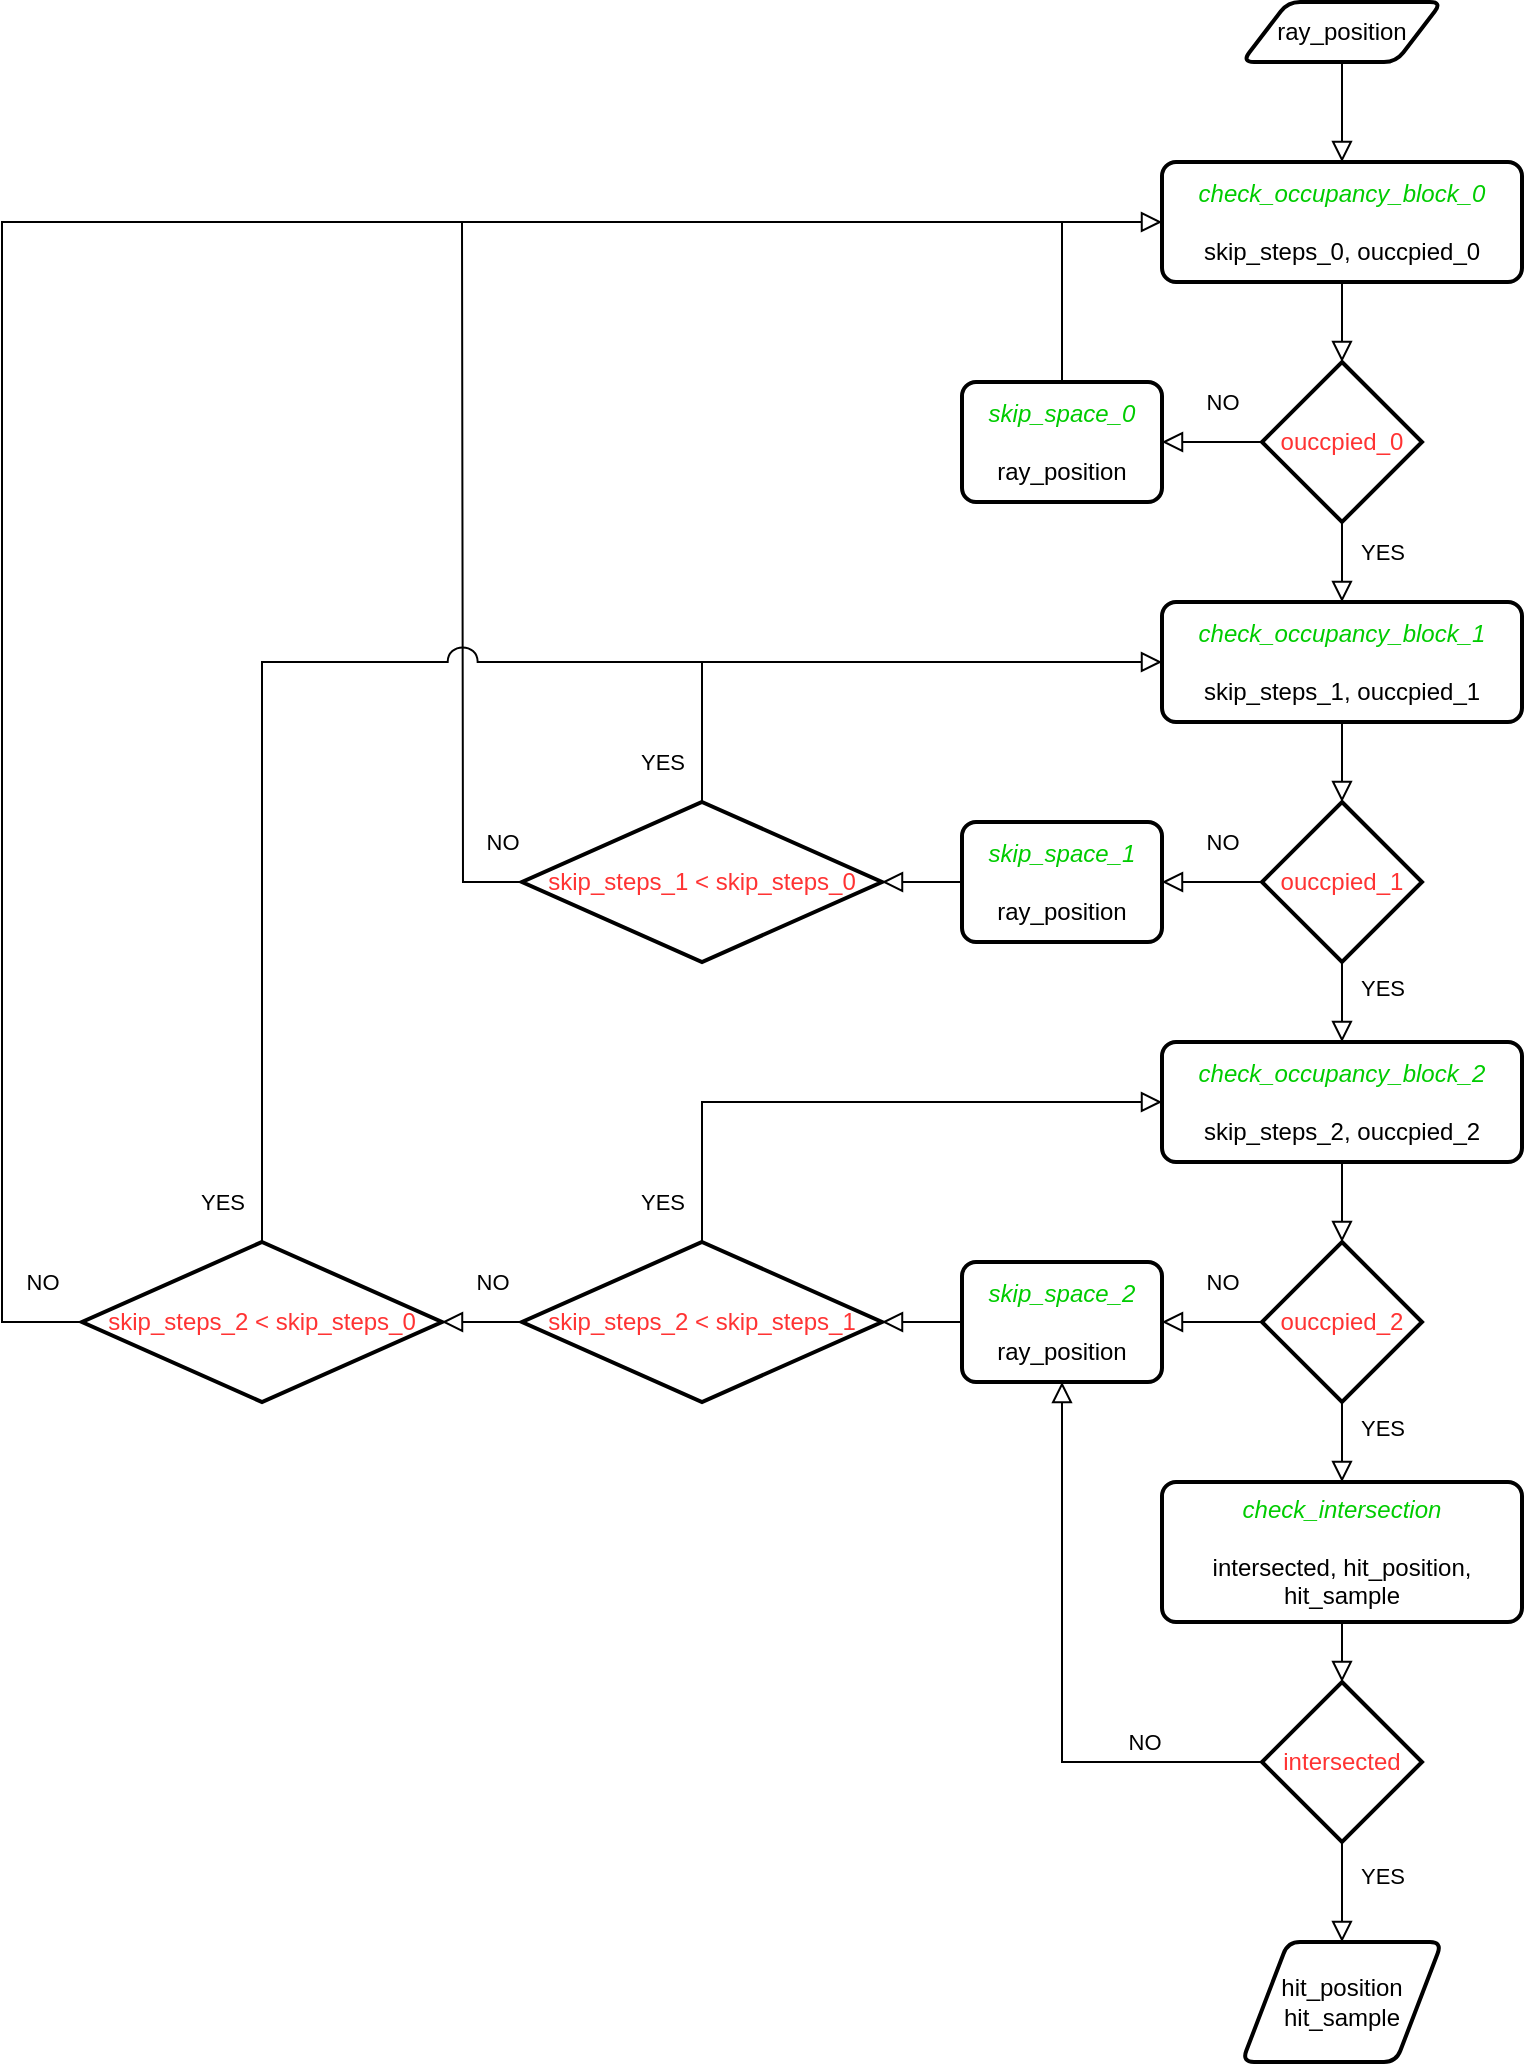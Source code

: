 <mxfile version="24.6.4" type="device">
  <diagram id="C5RBs43oDa-KdzZeNtuy" name="Page-1">
    <mxGraphModel dx="2261" dy="836" grid="1" gridSize="10" guides="1" tooltips="1" connect="1" arrows="1" fold="1" page="1" pageScale="1" pageWidth="827" pageHeight="1169" math="0" shadow="0">
      <root>
        <mxCell id="WIyWlLk6GJQsqaUBKTNV-0" />
        <mxCell id="WIyWlLk6GJQsqaUBKTNV-1" parent="WIyWlLk6GJQsqaUBKTNV-0" />
        <mxCell id="WIyWlLk6GJQsqaUBKTNV-2" value="" style="rounded=0;html=1;jettySize=auto;orthogonalLoop=1;fontSize=11;endArrow=block;endFill=0;endSize=8;strokeWidth=1;shadow=0;labelBackgroundColor=none;edgeStyle=orthogonalEdgeStyle;entryX=0.5;entryY=0;entryDx=0;entryDy=0;exitX=0.5;exitY=1;exitDx=0;exitDy=0;" parent="WIyWlLk6GJQsqaUBKTNV-1" source="L4a_Jw5t_VV2HeaiSzUU-47" edge="1">
          <mxGeometry relative="1" as="geometry">
            <mxPoint x="620" y="190" as="sourcePoint" />
            <mxPoint x="620" y="220" as="targetPoint" />
          </mxGeometry>
        </mxCell>
        <mxCell id="L4a_Jw5t_VV2HeaiSzUU-17" value="&lt;i&gt;&lt;font color=&quot;#00cc00&quot;&gt;check_occupancy_block_0&lt;/font&gt;&lt;/i&gt;&lt;div&gt;&lt;i&gt;&lt;br&gt;&lt;/i&gt;&lt;div&gt;&lt;span style=&quot;background-color: initial;&quot;&gt;skip_steps_0,&amp;nbsp;&lt;/span&gt;&lt;span style=&quot;background-color: initial;&quot;&gt;ouccpied_0&lt;/span&gt;&lt;/div&gt;&lt;/div&gt;" style="rounded=1;whiteSpace=wrap;html=1;absoluteArcSize=1;arcSize=14;strokeWidth=2;" vertex="1" parent="WIyWlLk6GJQsqaUBKTNV-1">
          <mxGeometry x="530" y="220" width="180" height="60" as="geometry" />
        </mxCell>
        <mxCell id="L4a_Jw5t_VV2HeaiSzUU-18" value="&lt;i&gt;&lt;font color=&quot;#00cc00&quot;&gt;check_occupancy_block_1&lt;/font&gt;&lt;/i&gt;&lt;div&gt;&lt;i&gt;&lt;br&gt;&lt;/i&gt;&lt;div&gt;&lt;span style=&quot;background-color: initial;&quot;&gt;skip_steps_1,&amp;nbsp;&lt;/span&gt;&lt;span style=&quot;background-color: initial;&quot;&gt;ouccpied_1&lt;/span&gt;&lt;/div&gt;&lt;/div&gt;" style="rounded=1;whiteSpace=wrap;html=1;absoluteArcSize=1;arcSize=14;strokeWidth=2;" vertex="1" parent="WIyWlLk6GJQsqaUBKTNV-1">
          <mxGeometry x="530" y="440" width="180" height="60" as="geometry" />
        </mxCell>
        <mxCell id="L4a_Jw5t_VV2HeaiSzUU-19" value="&lt;span style=&quot;color: rgb(255, 51, 51);&quot;&gt;ouccpied_0&lt;/span&gt;" style="strokeWidth=2;html=1;shape=mxgraph.flowchart.decision;whiteSpace=wrap;" vertex="1" parent="WIyWlLk6GJQsqaUBKTNV-1">
          <mxGeometry x="580" y="320" width="80" height="80" as="geometry" />
        </mxCell>
        <mxCell id="L4a_Jw5t_VV2HeaiSzUU-20" value="&lt;span style=&quot;color: rgb(255, 51, 51);&quot;&gt;ouccpied_1&lt;/span&gt;" style="strokeWidth=2;html=1;shape=mxgraph.flowchart.decision;whiteSpace=wrap;" vertex="1" parent="WIyWlLk6GJQsqaUBKTNV-1">
          <mxGeometry x="580" y="540" width="80" height="80" as="geometry" />
        </mxCell>
        <mxCell id="L4a_Jw5t_VV2HeaiSzUU-25" value="" style="rounded=0;html=1;jettySize=auto;orthogonalLoop=1;fontSize=11;endArrow=block;endFill=0;endSize=8;strokeWidth=1;shadow=0;labelBackgroundColor=none;edgeStyle=orthogonalEdgeStyle;exitX=0.5;exitY=1;exitDx=0;exitDy=0;entryX=0.5;entryY=0;entryDx=0;entryDy=0;entryPerimeter=0;" edge="1" parent="WIyWlLk6GJQsqaUBKTNV-1" source="L4a_Jw5t_VV2HeaiSzUU-17" target="L4a_Jw5t_VV2HeaiSzUU-19">
          <mxGeometry relative="1" as="geometry">
            <mxPoint x="630" y="180" as="sourcePoint" />
            <mxPoint x="630" y="230" as="targetPoint" />
          </mxGeometry>
        </mxCell>
        <mxCell id="L4a_Jw5t_VV2HeaiSzUU-26" value="" style="rounded=0;html=1;jettySize=auto;orthogonalLoop=1;fontSize=11;endArrow=block;endFill=0;endSize=8;strokeWidth=1;shadow=0;labelBackgroundColor=none;edgeStyle=orthogonalEdgeStyle;exitX=0.5;exitY=1;exitDx=0;exitDy=0;entryX=0.5;entryY=0;entryDx=0;entryDy=0;exitPerimeter=0;" edge="1" parent="WIyWlLk6GJQsqaUBKTNV-1" source="L4a_Jw5t_VV2HeaiSzUU-19" target="L4a_Jw5t_VV2HeaiSzUU-18">
          <mxGeometry relative="1" as="geometry">
            <mxPoint x="630" y="290" as="sourcePoint" />
            <mxPoint x="630" y="330" as="targetPoint" />
          </mxGeometry>
        </mxCell>
        <mxCell id="L4a_Jw5t_VV2HeaiSzUU-37" value="YES" style="edgeLabel;html=1;align=center;verticalAlign=middle;resizable=0;points=[];" vertex="1" connectable="0" parent="L4a_Jw5t_VV2HeaiSzUU-26">
          <mxGeometry x="-0.25" relative="1" as="geometry">
            <mxPoint x="20" as="offset" />
          </mxGeometry>
        </mxCell>
        <mxCell id="L4a_Jw5t_VV2HeaiSzUU-28" value="" style="rounded=0;html=1;jettySize=auto;orthogonalLoop=1;fontSize=11;endArrow=block;endFill=0;endSize=8;strokeWidth=1;shadow=0;labelBackgroundColor=none;edgeStyle=orthogonalEdgeStyle;exitX=0.5;exitY=1;exitDx=0;exitDy=0;entryX=0.5;entryY=0;entryDx=0;entryDy=0;entryPerimeter=0;" edge="1" parent="WIyWlLk6GJQsqaUBKTNV-1" source="L4a_Jw5t_VV2HeaiSzUU-18" target="L4a_Jw5t_VV2HeaiSzUU-20">
          <mxGeometry relative="1" as="geometry">
            <mxPoint x="630" y="290" as="sourcePoint" />
            <mxPoint x="630" y="330" as="targetPoint" />
          </mxGeometry>
        </mxCell>
        <mxCell id="L4a_Jw5t_VV2HeaiSzUU-32" value="" style="rounded=0;html=1;jettySize=auto;orthogonalLoop=1;fontSize=11;endArrow=block;endFill=0;endSize=8;strokeWidth=1;shadow=0;labelBackgroundColor=none;edgeStyle=orthogonalEdgeStyle;exitX=0.5;exitY=1;exitDx=0;exitDy=0;exitPerimeter=0;" edge="1" parent="WIyWlLk6GJQsqaUBKTNV-1" source="L4a_Jw5t_VV2HeaiSzUU-20">
          <mxGeometry relative="1" as="geometry">
            <mxPoint x="630" y="290" as="sourcePoint" />
            <mxPoint x="620" y="660" as="targetPoint" />
          </mxGeometry>
        </mxCell>
        <mxCell id="L4a_Jw5t_VV2HeaiSzUU-36" value="YES" style="edgeLabel;html=1;align=center;verticalAlign=middle;resizable=0;points=[];" vertex="1" connectable="0" parent="L4a_Jw5t_VV2HeaiSzUU-32">
          <mxGeometry x="-0.358" y="-1" relative="1" as="geometry">
            <mxPoint x="21" as="offset" />
          </mxGeometry>
        </mxCell>
        <mxCell id="L4a_Jw5t_VV2HeaiSzUU-33" value="&lt;i&gt;&lt;font color=&quot;#00cc00&quot;&gt;check_occupancy_block_2&lt;/font&gt;&lt;/i&gt;&lt;div&gt;&lt;i&gt;&lt;br&gt;&lt;/i&gt;&lt;div&gt;&lt;span style=&quot;background-color: initial;&quot;&gt;skip_steps_2,&amp;nbsp;&lt;/span&gt;&lt;span style=&quot;background-color: initial;&quot;&gt;ouccpied_2&lt;/span&gt;&lt;/div&gt;&lt;/div&gt;" style="rounded=1;whiteSpace=wrap;html=1;absoluteArcSize=1;arcSize=14;strokeWidth=2;" vertex="1" parent="WIyWlLk6GJQsqaUBKTNV-1">
          <mxGeometry x="530" y="660" width="180" height="60" as="geometry" />
        </mxCell>
        <mxCell id="L4a_Jw5t_VV2HeaiSzUU-39" value="&lt;font color=&quot;#ff3333&quot;&gt;skip_steps_1&amp;nbsp;&lt;span style=&quot;background-color: initial;&quot;&gt;&amp;lt; skip_steps_0&lt;/span&gt;&lt;/font&gt;" style="strokeWidth=2;html=1;shape=mxgraph.flowchart.decision;whiteSpace=wrap;" vertex="1" parent="WIyWlLk6GJQsqaUBKTNV-1">
          <mxGeometry x="210" y="540" width="180" height="80" as="geometry" />
        </mxCell>
        <mxCell id="L4a_Jw5t_VV2HeaiSzUU-43" value="&lt;font color=&quot;#00cc00&quot;&gt;&lt;i&gt;skip_space_0&lt;/i&gt;&lt;/font&gt;&lt;div&gt;&lt;font color=&quot;#00cc00&quot;&gt;&lt;i&gt;&lt;br&gt;&lt;/i&gt;&lt;/font&gt;&lt;div&gt;ray_position&lt;/div&gt;&lt;/div&gt;" style="rounded=1;whiteSpace=wrap;html=1;absoluteArcSize=1;arcSize=14;strokeWidth=2;" vertex="1" parent="WIyWlLk6GJQsqaUBKTNV-1">
          <mxGeometry x="430" y="330" width="100" height="60" as="geometry" />
        </mxCell>
        <mxCell id="L4a_Jw5t_VV2HeaiSzUU-47" value="ray_position" style="shape=parallelogram;html=1;strokeWidth=2;perimeter=parallelogramPerimeter;whiteSpace=wrap;rounded=1;arcSize=12;size=0.23;" vertex="1" parent="WIyWlLk6GJQsqaUBKTNV-1">
          <mxGeometry x="570" y="140" width="100" height="30" as="geometry" />
        </mxCell>
        <mxCell id="L4a_Jw5t_VV2HeaiSzUU-51" value="" style="rounded=0;html=1;jettySize=auto;orthogonalLoop=1;fontSize=11;endArrow=block;endFill=0;endSize=8;strokeWidth=1;shadow=0;labelBackgroundColor=none;edgeStyle=orthogonalEdgeStyle;exitX=0;exitY=0.5;exitDx=0;exitDy=0;entryX=1;entryY=0.5;entryDx=0;entryDy=0;exitPerimeter=0;" edge="1" parent="WIyWlLk6GJQsqaUBKTNV-1" source="L4a_Jw5t_VV2HeaiSzUU-19" target="L4a_Jw5t_VV2HeaiSzUU-43">
          <mxGeometry relative="1" as="geometry">
            <mxPoint x="630" y="290" as="sourcePoint" />
            <mxPoint x="630" y="330" as="targetPoint" />
          </mxGeometry>
        </mxCell>
        <mxCell id="L4a_Jw5t_VV2HeaiSzUU-52" value="NO" style="edgeLabel;html=1;align=center;verticalAlign=middle;resizable=0;points=[];" vertex="1" connectable="0" parent="L4a_Jw5t_VV2HeaiSzUU-51">
          <mxGeometry x="-0.635" y="5" relative="1" as="geometry">
            <mxPoint x="-11" y="-25" as="offset" />
          </mxGeometry>
        </mxCell>
        <mxCell id="L4a_Jw5t_VV2HeaiSzUU-56" value="&lt;font color=&quot;#00cc00&quot;&gt;&lt;i&gt;skip_space_1&lt;/i&gt;&lt;/font&gt;&lt;div&gt;&lt;font color=&quot;#00cc00&quot;&gt;&lt;i&gt;&lt;br&gt;&lt;/i&gt;&lt;/font&gt;&lt;div&gt;ray_position&lt;/div&gt;&lt;/div&gt;" style="rounded=1;whiteSpace=wrap;html=1;absoluteArcSize=1;arcSize=14;strokeWidth=2;" vertex="1" parent="WIyWlLk6GJQsqaUBKTNV-1">
          <mxGeometry x="430" y="550" width="100" height="60" as="geometry" />
        </mxCell>
        <mxCell id="L4a_Jw5t_VV2HeaiSzUU-61" value="" style="rounded=0;html=1;jettySize=auto;orthogonalLoop=1;fontSize=11;endArrow=block;endFill=0;endSize=8;strokeWidth=1;shadow=0;labelBackgroundColor=none;edgeStyle=orthogonalEdgeStyle;exitX=0.5;exitY=0;exitDx=0;exitDy=0;entryX=0;entryY=0.5;entryDx=0;entryDy=0;" edge="1" parent="WIyWlLk6GJQsqaUBKTNV-1" source="L4a_Jw5t_VV2HeaiSzUU-43" target="L4a_Jw5t_VV2HeaiSzUU-17">
          <mxGeometry relative="1" as="geometry">
            <mxPoint x="630" y="290" as="sourcePoint" />
            <mxPoint x="630" y="330" as="targetPoint" />
          </mxGeometry>
        </mxCell>
        <mxCell id="L4a_Jw5t_VV2HeaiSzUU-63" value="&lt;span style=&quot;color: rgb(255, 51, 51);&quot;&gt;ouccpied_2&lt;/span&gt;" style="strokeWidth=2;html=1;shape=mxgraph.flowchart.decision;whiteSpace=wrap;" vertex="1" parent="WIyWlLk6GJQsqaUBKTNV-1">
          <mxGeometry x="580" y="760" width="80" height="80" as="geometry" />
        </mxCell>
        <mxCell id="L4a_Jw5t_VV2HeaiSzUU-64" value="" style="rounded=0;html=1;jettySize=auto;orthogonalLoop=1;fontSize=11;endArrow=block;endFill=0;endSize=8;strokeWidth=1;shadow=0;labelBackgroundColor=none;edgeStyle=orthogonalEdgeStyle;exitX=0.5;exitY=1;exitDx=0;exitDy=0;exitPerimeter=0;" edge="1" parent="WIyWlLk6GJQsqaUBKTNV-1" source="L4a_Jw5t_VV2HeaiSzUU-63">
          <mxGeometry relative="1" as="geometry">
            <mxPoint x="630" y="510" as="sourcePoint" />
            <mxPoint x="620" y="880" as="targetPoint" />
          </mxGeometry>
        </mxCell>
        <mxCell id="L4a_Jw5t_VV2HeaiSzUU-65" value="YES" style="edgeLabel;html=1;align=center;verticalAlign=middle;resizable=0;points=[];" vertex="1" connectable="0" parent="L4a_Jw5t_VV2HeaiSzUU-64">
          <mxGeometry x="-0.358" y="-1" relative="1" as="geometry">
            <mxPoint x="21" as="offset" />
          </mxGeometry>
        </mxCell>
        <mxCell id="L4a_Jw5t_VV2HeaiSzUU-66" value="" style="rounded=0;html=1;jettySize=auto;orthogonalLoop=1;fontSize=11;endArrow=block;endFill=0;endSize=8;strokeWidth=1;shadow=0;labelBackgroundColor=none;edgeStyle=orthogonalEdgeStyle;exitX=0.5;exitY=1;exitDx=0;exitDy=0;entryX=0.5;entryY=0;entryDx=0;entryDy=0;entryPerimeter=0;" edge="1" parent="WIyWlLk6GJQsqaUBKTNV-1" source="L4a_Jw5t_VV2HeaiSzUU-33" target="L4a_Jw5t_VV2HeaiSzUU-63">
          <mxGeometry relative="1" as="geometry">
            <mxPoint x="630" y="630" as="sourcePoint" />
            <mxPoint x="630" y="670" as="targetPoint" />
          </mxGeometry>
        </mxCell>
        <mxCell id="L4a_Jw5t_VV2HeaiSzUU-68" value="&lt;font color=&quot;#ff3333&quot;&gt;skip_steps_2&amp;nbsp;&lt;span style=&quot;background-color: initial;&quot;&gt;&amp;lt; skip_steps_1&lt;/span&gt;&lt;/font&gt;" style="strokeWidth=2;html=1;shape=mxgraph.flowchart.decision;whiteSpace=wrap;" vertex="1" parent="WIyWlLk6GJQsqaUBKTNV-1">
          <mxGeometry x="210" y="760" width="180" height="80" as="geometry" />
        </mxCell>
        <mxCell id="L4a_Jw5t_VV2HeaiSzUU-73" value="&lt;font color=&quot;#00cc00&quot;&gt;&lt;i&gt;skip_space_2&lt;/i&gt;&lt;/font&gt;&lt;div&gt;&lt;font color=&quot;#00cc00&quot;&gt;&lt;i&gt;&lt;br&gt;&lt;/i&gt;&lt;/font&gt;&lt;div&gt;ray_position&lt;/div&gt;&lt;/div&gt;" style="rounded=1;whiteSpace=wrap;html=1;absoluteArcSize=1;arcSize=14;strokeWidth=2;" vertex="1" parent="WIyWlLk6GJQsqaUBKTNV-1">
          <mxGeometry x="430" y="770" width="100" height="60" as="geometry" />
        </mxCell>
        <mxCell id="L4a_Jw5t_VV2HeaiSzUU-76" value="&lt;font color=&quot;#ff3333&quot;&gt;skip_steps_2&amp;nbsp;&lt;span style=&quot;background-color: initial;&quot;&gt;&amp;lt; skip_steps_0&lt;/span&gt;&lt;/font&gt;" style="strokeWidth=2;html=1;shape=mxgraph.flowchart.decision;whiteSpace=wrap;" vertex="1" parent="WIyWlLk6GJQsqaUBKTNV-1">
          <mxGeometry x="-10" y="760" width="180" height="80" as="geometry" />
        </mxCell>
        <mxCell id="L4a_Jw5t_VV2HeaiSzUU-82" value="" style="rounded=0;html=1;jettySize=auto;orthogonalLoop=1;fontSize=11;endArrow=block;endFill=0;endSize=8;strokeWidth=1;shadow=0;labelBackgroundColor=none;edgeStyle=orthogonalEdgeStyle;exitX=0;exitY=0.5;exitDx=0;exitDy=0;entryX=1;entryY=0.5;entryDx=0;entryDy=0;entryPerimeter=0;" edge="1" parent="WIyWlLk6GJQsqaUBKTNV-1" source="L4a_Jw5t_VV2HeaiSzUU-56" target="L4a_Jw5t_VV2HeaiSzUU-39">
          <mxGeometry relative="1" as="geometry">
            <mxPoint x="590" y="590" as="sourcePoint" />
            <mxPoint x="540" y="590" as="targetPoint" />
          </mxGeometry>
        </mxCell>
        <mxCell id="L4a_Jw5t_VV2HeaiSzUU-87" value="" style="rounded=0;html=1;jettySize=auto;orthogonalLoop=1;fontSize=11;endArrow=block;endFill=0;endSize=8;strokeWidth=1;shadow=0;labelBackgroundColor=none;edgeStyle=orthogonalEdgeStyle;exitX=0;exitY=0.5;exitDx=0;exitDy=0;entryX=1;entryY=0.5;entryDx=0;entryDy=0;exitPerimeter=0;" edge="1" parent="WIyWlLk6GJQsqaUBKTNV-1" source="L4a_Jw5t_VV2HeaiSzUU-63" target="L4a_Jw5t_VV2HeaiSzUU-73">
          <mxGeometry relative="1" as="geometry">
            <mxPoint x="590" y="590" as="sourcePoint" />
            <mxPoint x="540" y="590" as="targetPoint" />
          </mxGeometry>
        </mxCell>
        <mxCell id="L4a_Jw5t_VV2HeaiSzUU-88" value="NO" style="edgeLabel;html=1;align=center;verticalAlign=middle;resizable=0;points=[];" vertex="1" connectable="0" parent="L4a_Jw5t_VV2HeaiSzUU-87">
          <mxGeometry x="0.04" y="-1" relative="1" as="geometry">
            <mxPoint x="6" y="-19" as="offset" />
          </mxGeometry>
        </mxCell>
        <mxCell id="L4a_Jw5t_VV2HeaiSzUU-89" value="" style="rounded=0;html=1;jettySize=auto;orthogonalLoop=1;fontSize=11;endArrow=block;endFill=0;endSize=8;strokeWidth=1;shadow=0;labelBackgroundColor=none;edgeStyle=orthogonalEdgeStyle;exitX=0;exitY=0.5;exitDx=0;exitDy=0;" edge="1" parent="WIyWlLk6GJQsqaUBKTNV-1" source="L4a_Jw5t_VV2HeaiSzUU-73" target="L4a_Jw5t_VV2HeaiSzUU-68">
          <mxGeometry relative="1" as="geometry">
            <mxPoint x="440" y="590" as="sourcePoint" />
            <mxPoint x="400" y="590" as="targetPoint" />
          </mxGeometry>
        </mxCell>
        <mxCell id="L4a_Jw5t_VV2HeaiSzUU-90" value="" style="rounded=0;html=1;jettySize=auto;orthogonalLoop=1;fontSize=11;endArrow=block;endFill=0;endSize=8;strokeWidth=1;shadow=0;labelBackgroundColor=none;edgeStyle=orthogonalEdgeStyle;exitX=0;exitY=0.5;exitDx=0;exitDy=0;entryX=1;entryY=0.5;entryDx=0;entryDy=0;exitPerimeter=0;" edge="1" parent="WIyWlLk6GJQsqaUBKTNV-1" source="L4a_Jw5t_VV2HeaiSzUU-20" target="L4a_Jw5t_VV2HeaiSzUU-56">
          <mxGeometry relative="1" as="geometry">
            <mxPoint x="590" y="370" as="sourcePoint" />
            <mxPoint x="540" y="370" as="targetPoint" />
          </mxGeometry>
        </mxCell>
        <mxCell id="L4a_Jw5t_VV2HeaiSzUU-91" value="NO" style="edgeLabel;html=1;align=center;verticalAlign=middle;resizable=0;points=[];" vertex="1" connectable="0" parent="L4a_Jw5t_VV2HeaiSzUU-90">
          <mxGeometry x="-0.635" y="5" relative="1" as="geometry">
            <mxPoint x="-11" y="-25" as="offset" />
          </mxGeometry>
        </mxCell>
        <mxCell id="L4a_Jw5t_VV2HeaiSzUU-92" value="" style="rounded=0;html=1;jettySize=auto;orthogonalLoop=1;fontSize=11;endArrow=block;endFill=0;endSize=8;strokeWidth=1;shadow=0;labelBackgroundColor=none;edgeStyle=orthogonalEdgeStyle;exitX=0;exitY=0.5;exitDx=0;exitDy=0;entryX=1;entryY=0.5;entryDx=0;entryDy=0;exitPerimeter=0;entryPerimeter=0;" edge="1" parent="WIyWlLk6GJQsqaUBKTNV-1" source="L4a_Jw5t_VV2HeaiSzUU-68" target="L4a_Jw5t_VV2HeaiSzUU-76">
          <mxGeometry relative="1" as="geometry">
            <mxPoint x="590" y="810" as="sourcePoint" />
            <mxPoint x="540" y="810" as="targetPoint" />
          </mxGeometry>
        </mxCell>
        <mxCell id="L4a_Jw5t_VV2HeaiSzUU-93" value="NO" style="edgeLabel;html=1;align=center;verticalAlign=middle;resizable=0;points=[];" vertex="1" connectable="0" parent="L4a_Jw5t_VV2HeaiSzUU-92">
          <mxGeometry x="0.04" y="-1" relative="1" as="geometry">
            <mxPoint x="6" y="-19" as="offset" />
          </mxGeometry>
        </mxCell>
        <mxCell id="L4a_Jw5t_VV2HeaiSzUU-94" value="" style="rounded=0;html=1;jettySize=auto;orthogonalLoop=1;fontSize=11;endArrow=block;endFill=0;endSize=8;strokeWidth=1;shadow=0;labelBackgroundColor=none;edgeStyle=orthogonalEdgeStyle;exitX=0.5;exitY=0;exitDx=0;exitDy=0;entryX=0;entryY=0.5;entryDx=0;entryDy=0;exitPerimeter=0;" edge="1" parent="WIyWlLk6GJQsqaUBKTNV-1" source="L4a_Jw5t_VV2HeaiSzUU-39" target="L4a_Jw5t_VV2HeaiSzUU-18">
          <mxGeometry relative="1" as="geometry">
            <mxPoint x="590" y="590" as="sourcePoint" />
            <mxPoint x="540" y="590" as="targetPoint" />
          </mxGeometry>
        </mxCell>
        <mxCell id="L4a_Jw5t_VV2HeaiSzUU-95" value="YES" style="edgeLabel;html=1;align=center;verticalAlign=middle;resizable=0;points=[];" vertex="1" connectable="0" parent="L4a_Jw5t_VV2HeaiSzUU-94">
          <mxGeometry x="-0.635" y="5" relative="1" as="geometry">
            <mxPoint x="-15" y="35" as="offset" />
          </mxGeometry>
        </mxCell>
        <mxCell id="L4a_Jw5t_VV2HeaiSzUU-98" value="" style="rounded=0;html=1;jettySize=auto;orthogonalLoop=1;fontSize=11;endArrow=block;endFill=0;endSize=8;strokeWidth=1;shadow=0;labelBackgroundColor=none;edgeStyle=orthogonalEdgeStyle;exitX=0.5;exitY=0;exitDx=0;exitDy=0;entryX=0;entryY=0.5;entryDx=0;entryDy=0;exitPerimeter=0;" edge="1" parent="WIyWlLk6GJQsqaUBKTNV-1" source="L4a_Jw5t_VV2HeaiSzUU-68" target="L4a_Jw5t_VV2HeaiSzUU-33">
          <mxGeometry relative="1" as="geometry">
            <mxPoint x="310" y="550" as="sourcePoint" />
            <mxPoint x="540" y="480" as="targetPoint" />
          </mxGeometry>
        </mxCell>
        <mxCell id="L4a_Jw5t_VV2HeaiSzUU-99" value="YES" style="edgeLabel;html=1;align=center;verticalAlign=middle;resizable=0;points=[];" vertex="1" connectable="0" parent="L4a_Jw5t_VV2HeaiSzUU-98">
          <mxGeometry x="-0.635" y="5" relative="1" as="geometry">
            <mxPoint x="-15" y="35" as="offset" />
          </mxGeometry>
        </mxCell>
        <mxCell id="L4a_Jw5t_VV2HeaiSzUU-107" value="" style="endArrow=none;html=1;rounded=0;exitX=0;exitY=0.5;exitDx=0;exitDy=0;exitPerimeter=0;edgeStyle=orthogonalEdgeStyle;" edge="1" parent="WIyWlLk6GJQsqaUBKTNV-1" source="L4a_Jw5t_VV2HeaiSzUU-76">
          <mxGeometry width="50" height="50" relative="1" as="geometry">
            <mxPoint x="280" y="530" as="sourcePoint" />
            <mxPoint x="180" y="250" as="targetPoint" />
            <Array as="points">
              <mxPoint x="-50" y="800" />
              <mxPoint x="-50" y="250" />
            </Array>
          </mxGeometry>
        </mxCell>
        <mxCell id="L4a_Jw5t_VV2HeaiSzUU-109" value="NO" style="edgeLabel;html=1;align=center;verticalAlign=middle;resizable=0;points=[];" vertex="1" connectable="0" parent="L4a_Jw5t_VV2HeaiSzUU-107">
          <mxGeometry x="-0.558" y="-5" relative="1" as="geometry">
            <mxPoint x="15" y="121" as="offset" />
          </mxGeometry>
        </mxCell>
        <mxCell id="L4a_Jw5t_VV2HeaiSzUU-110" value="" style="endArrow=none;html=1;rounded=0;exitX=0;exitY=0.5;exitDx=0;exitDy=0;exitPerimeter=0;edgeStyle=orthogonalEdgeStyle;" edge="1" parent="WIyWlLk6GJQsqaUBKTNV-1" source="L4a_Jw5t_VV2HeaiSzUU-39">
          <mxGeometry width="50" height="50" relative="1" as="geometry">
            <mxPoint x="200" y="580" as="sourcePoint" />
            <mxPoint x="180" y="250" as="targetPoint" />
          </mxGeometry>
        </mxCell>
        <mxCell id="L4a_Jw5t_VV2HeaiSzUU-112" value="NO" style="edgeLabel;html=1;align=center;verticalAlign=middle;resizable=0;points=[];" vertex="1" connectable="0" parent="L4a_Jw5t_VV2HeaiSzUU-110">
          <mxGeometry x="-0.9" y="3" relative="1" as="geometry">
            <mxPoint x="8" y="-23" as="offset" />
          </mxGeometry>
        </mxCell>
        <mxCell id="L4a_Jw5t_VV2HeaiSzUU-111" value="" style="endArrow=none;html=1;rounded=0;" edge="1" parent="WIyWlLk6GJQsqaUBKTNV-1">
          <mxGeometry width="50" height="50" relative="1" as="geometry">
            <mxPoint x="180" y="250" as="sourcePoint" />
            <mxPoint x="480" y="250" as="targetPoint" />
          </mxGeometry>
        </mxCell>
        <mxCell id="L4a_Jw5t_VV2HeaiSzUU-114" value="" style="endArrow=none;html=1;rounded=0;exitX=0.5;exitY=0;exitDx=0;exitDy=0;exitPerimeter=0;edgeStyle=orthogonalEdgeStyle;jumpStyle=arc;jumpSize=15;" edge="1" parent="WIyWlLk6GJQsqaUBKTNV-1" source="L4a_Jw5t_VV2HeaiSzUU-76">
          <mxGeometry width="50" height="50" relative="1" as="geometry">
            <mxPoint x="280" y="530" as="sourcePoint" />
            <mxPoint x="300" y="470" as="targetPoint" />
            <Array as="points">
              <mxPoint x="80" y="470" />
            </Array>
          </mxGeometry>
        </mxCell>
        <mxCell id="L4a_Jw5t_VV2HeaiSzUU-115" value="YES" style="edgeLabel;html=1;align=center;verticalAlign=middle;resizable=0;points=[];" vertex="1" connectable="0" parent="L4a_Jw5t_VV2HeaiSzUU-114">
          <mxGeometry x="-0.816" y="-3" relative="1" as="geometry">
            <mxPoint x="-23" y="27" as="offset" />
          </mxGeometry>
        </mxCell>
        <mxCell id="L4a_Jw5t_VV2HeaiSzUU-116" value="&lt;div&gt;&lt;i&gt;&lt;font color=&quot;#00cc00&quot;&gt;check_intersection&lt;/font&gt;&lt;/i&gt;&lt;/div&gt;&lt;div&gt;&lt;i&gt;&lt;font color=&quot;#00cc00&quot;&gt;&lt;br&gt;&lt;/font&gt;&lt;/i&gt;&lt;div&gt;&lt;span style=&quot;background-color: initial;&quot;&gt;intersected, hit&lt;/span&gt;&lt;span style=&quot;background-color: initial;&quot;&gt;_position, hit_sample&lt;/span&gt;&lt;/div&gt;&lt;/div&gt;" style="rounded=1;whiteSpace=wrap;html=1;absoluteArcSize=1;arcSize=14;strokeWidth=2;" vertex="1" parent="WIyWlLk6GJQsqaUBKTNV-1">
          <mxGeometry x="530" y="880" width="180" height="70" as="geometry" />
        </mxCell>
        <mxCell id="L4a_Jw5t_VV2HeaiSzUU-117" value="&lt;span style=&quot;color: rgb(255, 51, 51);&quot;&gt;intersected&lt;/span&gt;" style="strokeWidth=2;html=1;shape=mxgraph.flowchart.decision;whiteSpace=wrap;" vertex="1" parent="WIyWlLk6GJQsqaUBKTNV-1">
          <mxGeometry x="580" y="980" width="80" height="80" as="geometry" />
        </mxCell>
        <mxCell id="L4a_Jw5t_VV2HeaiSzUU-118" value="" style="rounded=0;html=1;jettySize=auto;orthogonalLoop=1;fontSize=11;endArrow=block;endFill=0;endSize=8;strokeWidth=1;shadow=0;labelBackgroundColor=none;edgeStyle=orthogonalEdgeStyle;exitX=0.5;exitY=1;exitDx=0;exitDy=0;entryX=0.5;entryY=0;entryDx=0;entryDy=0;entryPerimeter=0;" edge="1" parent="WIyWlLk6GJQsqaUBKTNV-1" source="L4a_Jw5t_VV2HeaiSzUU-116" target="L4a_Jw5t_VV2HeaiSzUU-117">
          <mxGeometry relative="1" as="geometry">
            <mxPoint x="630" y="850" as="sourcePoint" />
            <mxPoint x="630" y="890" as="targetPoint" />
          </mxGeometry>
        </mxCell>
        <mxCell id="L4a_Jw5t_VV2HeaiSzUU-120" value="" style="rounded=0;html=1;jettySize=auto;orthogonalLoop=1;fontSize=11;endArrow=block;endFill=0;endSize=8;strokeWidth=1;shadow=0;labelBackgroundColor=none;edgeStyle=orthogonalEdgeStyle;exitX=0.5;exitY=1;exitDx=0;exitDy=0;exitPerimeter=0;entryX=0.5;entryY=0;entryDx=0;entryDy=0;" edge="1" parent="WIyWlLk6GJQsqaUBKTNV-1" source="L4a_Jw5t_VV2HeaiSzUU-117" target="L4a_Jw5t_VV2HeaiSzUU-124">
          <mxGeometry relative="1" as="geometry">
            <mxPoint x="630" y="960" as="sourcePoint" />
            <mxPoint x="620" y="1110" as="targetPoint" />
          </mxGeometry>
        </mxCell>
        <mxCell id="L4a_Jw5t_VV2HeaiSzUU-121" value="YES" style="edgeLabel;html=1;align=center;verticalAlign=middle;resizable=0;points=[];" vertex="1" connectable="0" parent="L4a_Jw5t_VV2HeaiSzUU-120">
          <mxGeometry x="-0.327" y="-4" relative="1" as="geometry">
            <mxPoint x="24" as="offset" />
          </mxGeometry>
        </mxCell>
        <mxCell id="L4a_Jw5t_VV2HeaiSzUU-122" value="" style="rounded=0;html=1;jettySize=auto;orthogonalLoop=1;fontSize=11;endArrow=block;endFill=0;endSize=8;strokeWidth=1;shadow=0;labelBackgroundColor=none;edgeStyle=orthogonalEdgeStyle;exitX=0;exitY=0.5;exitDx=0;exitDy=0;exitPerimeter=0;entryX=0.5;entryY=1;entryDx=0;entryDy=0;" edge="1" parent="WIyWlLk6GJQsqaUBKTNV-1" source="L4a_Jw5t_VV2HeaiSzUU-117" target="L4a_Jw5t_VV2HeaiSzUU-73">
          <mxGeometry relative="1" as="geometry">
            <mxPoint x="630" y="1070" as="sourcePoint" />
            <mxPoint x="60" y="970" as="targetPoint" />
          </mxGeometry>
        </mxCell>
        <mxCell id="L4a_Jw5t_VV2HeaiSzUU-123" value="NO" style="edgeLabel;html=1;align=center;verticalAlign=middle;resizable=0;points=[];" vertex="1" connectable="0" parent="L4a_Jw5t_VV2HeaiSzUU-122">
          <mxGeometry x="-0.327" y="-4" relative="1" as="geometry">
            <mxPoint x="38" y="-6" as="offset" />
          </mxGeometry>
        </mxCell>
        <mxCell id="L4a_Jw5t_VV2HeaiSzUU-124" value="hit_position&lt;div&gt;hit_sample&lt;/div&gt;" style="shape=parallelogram;html=1;strokeWidth=2;perimeter=parallelogramPerimeter;whiteSpace=wrap;rounded=1;arcSize=12;size=0.23;" vertex="1" parent="WIyWlLk6GJQsqaUBKTNV-1">
          <mxGeometry x="570" y="1110" width="100" height="60" as="geometry" />
        </mxCell>
      </root>
    </mxGraphModel>
  </diagram>
</mxfile>

